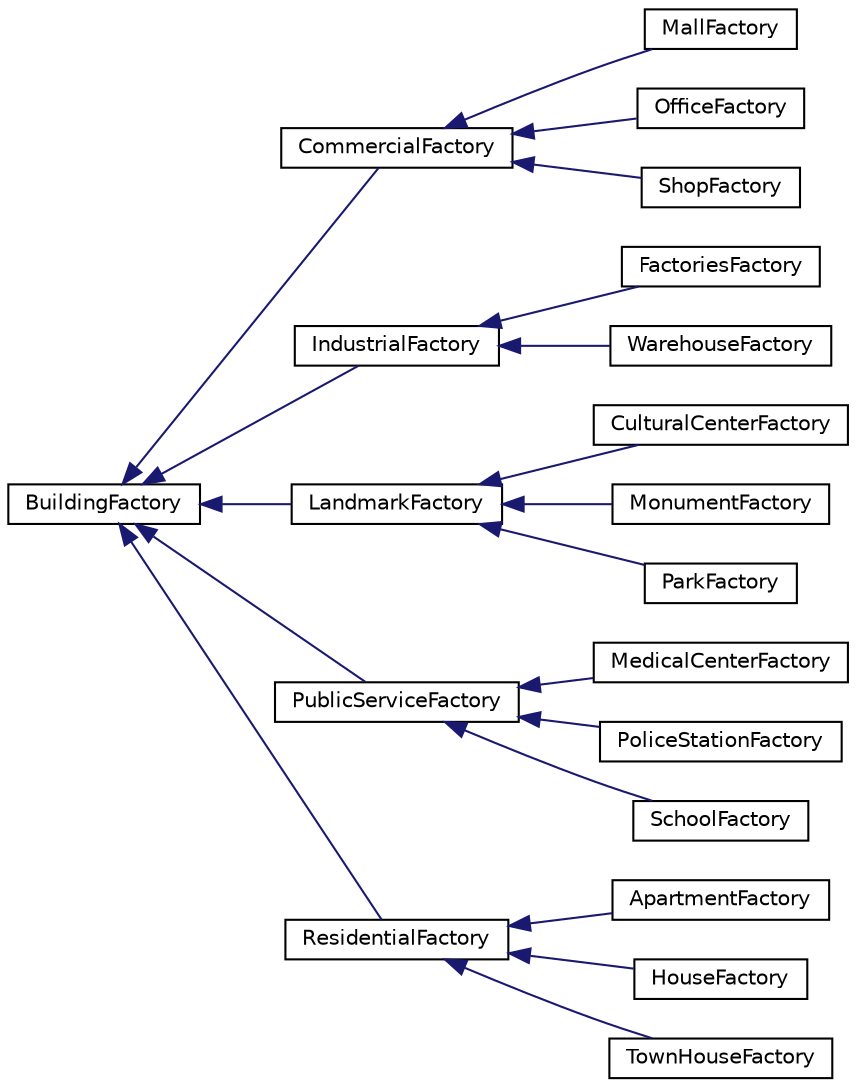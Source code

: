 digraph "Graphical Class Hierarchy"
{
 // LATEX_PDF_SIZE
  edge [fontname="Helvetica",fontsize="10",labelfontname="Helvetica",labelfontsize="10"];
  node [fontname="Helvetica",fontsize="10",shape=record];
  rankdir="LR";
  Node0 [label="BuildingFactory",height=0.2,width=0.4,color="black", fillcolor="white", style="filled",URL="$classBuildingFactory.html",tooltip="An abstract factory class for creating Building objects."];
  Node0 -> Node1 [dir="back",color="midnightblue",fontsize="10",style="solid",fontname="Helvetica"];
  Node1 [label="CommercialFactory",height=0.2,width=0.4,color="black", fillcolor="white", style="filled",URL="$classCommercialFactory.html",tooltip="A factory class for creating commercial buildings."];
  Node1 -> Node2 [dir="back",color="midnightblue",fontsize="10",style="solid",fontname="Helvetica"];
  Node2 [label="MallFactory",height=0.2,width=0.4,color="black", fillcolor="white", style="filled",URL="$classMallFactory.html",tooltip="Factory class for creating mall buildings."];
  Node1 -> Node3 [dir="back",color="midnightblue",fontsize="10",style="solid",fontname="Helvetica"];
  Node3 [label="OfficeFactory",height=0.2,width=0.4,color="black", fillcolor="white", style="filled",URL="$classOfficeFactory.html",tooltip="A factory class for creating office buildings."];
  Node1 -> Node4 [dir="back",color="midnightblue",fontsize="10",style="solid",fontname="Helvetica"];
  Node4 [label="ShopFactory",height=0.2,width=0.4,color="black", fillcolor="white", style="filled",URL="$classShopFactory.html",tooltip="A factory class for creating shop buildings."];
  Node0 -> Node5 [dir="back",color="midnightblue",fontsize="10",style="solid",fontname="Helvetica"];
  Node5 [label="IndustrialFactory",height=0.2,width=0.4,color="black", fillcolor="white", style="filled",URL="$classIndustrialFactory.html",tooltip="A factory class for creating industrial buildings."];
  Node5 -> Node6 [dir="back",color="midnightblue",fontsize="10",style="solid",fontname="Helvetica"];
  Node6 [label="FactoriesFactory",height=0.2,width=0.4,color="black", fillcolor="white", style="filled",URL="$classFactoriesFactory.html",tooltip="A factory class for creating factory buildings."];
  Node5 -> Node7 [dir="back",color="midnightblue",fontsize="10",style="solid",fontname="Helvetica"];
  Node7 [label="WarehouseFactory",height=0.2,width=0.4,color="black", fillcolor="white", style="filled",URL="$classWarehouseFactory.html",tooltip="Factory class for creating Warehouse buildings."];
  Node0 -> Node8 [dir="back",color="midnightblue",fontsize="10",style="solid",fontname="Helvetica"];
  Node8 [label="LandmarkFactory",height=0.2,width=0.4,color="black", fillcolor="white", style="filled",URL="$classLandmarkFactory.html",tooltip="A factory class for creating landmark buildings."];
  Node8 -> Node9 [dir="back",color="midnightblue",fontsize="10",style="solid",fontname="Helvetica"];
  Node9 [label="CulturalCenterFactory",height=0.2,width=0.4,color="black", fillcolor="white", style="filled",URL="$classCulturalCenterFactory.html",tooltip="Factory class for creating instances of CulturalCenter buildings."];
  Node8 -> Node10 [dir="back",color="midnightblue",fontsize="10",style="solid",fontname="Helvetica"];
  Node10 [label="MonumentFactory",height=0.2,width=0.4,color="black", fillcolor="white", style="filled",URL="$classMonumentFactory.html",tooltip="Abstract factory class for creating Monument objects."];
  Node8 -> Node11 [dir="back",color="midnightblue",fontsize="10",style="solid",fontname="Helvetica"];
  Node11 [label="ParkFactory",height=0.2,width=0.4,color="black", fillcolor="white", style="filled",URL="$classParkFactory.html",tooltip="A factory class for creating park buildings."];
  Node0 -> Node12 [dir="back",color="midnightblue",fontsize="10",style="solid",fontname="Helvetica"];
  Node12 [label="PublicServiceFactory",height=0.2,width=0.4,color="black", fillcolor="white", style="filled",URL="$classPublicServiceFactory.html",tooltip="A factory class for creating public service buildings."];
  Node12 -> Node13 [dir="back",color="midnightblue",fontsize="10",style="solid",fontname="Helvetica"];
  Node13 [label="MedicalCenterFactory",height=0.2,width=0.4,color="black", fillcolor="white", style="filled",URL="$classMedicalCenterFactory.html",tooltip="A factory class for creating medical center buildings."];
  Node12 -> Node14 [dir="back",color="midnightblue",fontsize="10",style="solid",fontname="Helvetica"];
  Node14 [label="PoliceStationFactory",height=0.2,width=0.4,color="black", fillcolor="white", style="filled",URL="$classPoliceStationFactory.html",tooltip="Factory class for creating instances of PoliceStation."];
  Node12 -> Node15 [dir="back",color="midnightblue",fontsize="10",style="solid",fontname="Helvetica"];
  Node15 [label="SchoolFactory",height=0.2,width=0.4,color="black", fillcolor="white", style="filled",URL="$classSchoolFactory.html",tooltip="A factory class for creating school buildings."];
  Node0 -> Node16 [dir="back",color="midnightblue",fontsize="10",style="solid",fontname="Helvetica"];
  Node16 [label="ResidentialFactory",height=0.2,width=0.4,color="black", fillcolor="white", style="filled",URL="$classResidentialFactory.html",tooltip="A factory class for creating residential buildings."];
  Node16 -> Node17 [dir="back",color="midnightblue",fontsize="10",style="solid",fontname="Helvetica"];
  Node17 [label="ApartmentFactory",height=0.2,width=0.4,color="black", fillcolor="white", style="filled",URL="$classApartmentFactory.html",tooltip="A factory class for creating apartment buildings."];
  Node16 -> Node18 [dir="back",color="midnightblue",fontsize="10",style="solid",fontname="Helvetica"];
  Node18 [label="HouseFactory",height=0.2,width=0.4,color="black", fillcolor="white", style="filled",URL="$classHouseFactory.html",tooltip="A factory class for creating house buildings."];
  Node16 -> Node19 [dir="back",color="midnightblue",fontsize="10",style="solid",fontname="Helvetica"];
  Node19 [label="TownHouseFactory",height=0.2,width=0.4,color="black", fillcolor="white", style="filled",URL="$classTownHouseFactory.html",tooltip=" "];
}
